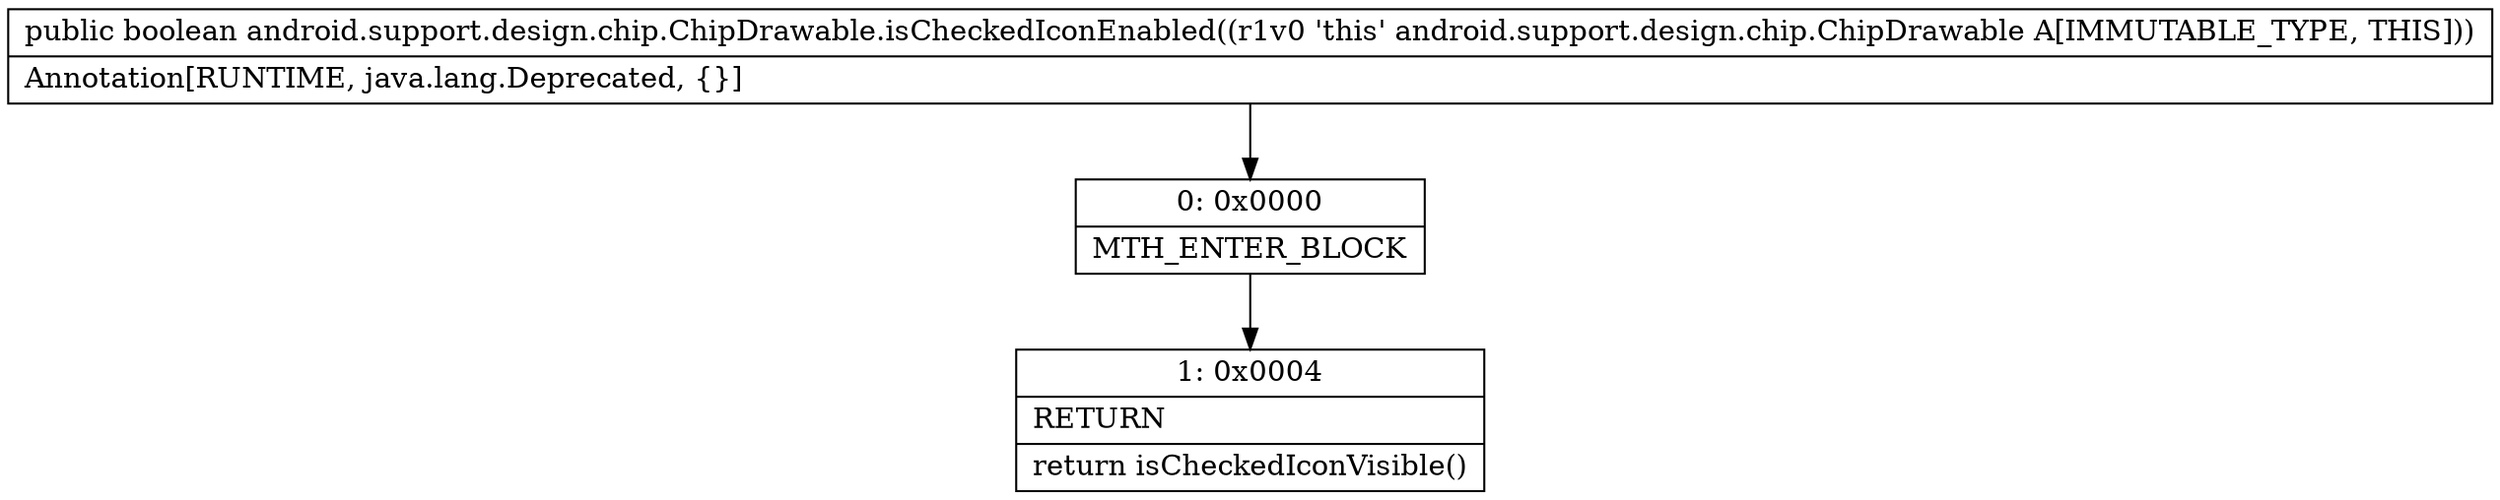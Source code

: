 digraph "CFG forandroid.support.design.chip.ChipDrawable.isCheckedIconEnabled()Z" {
Node_0 [shape=record,label="{0\:\ 0x0000|MTH_ENTER_BLOCK\l}"];
Node_1 [shape=record,label="{1\:\ 0x0004|RETURN\l|return isCheckedIconVisible()\l}"];
MethodNode[shape=record,label="{public boolean android.support.design.chip.ChipDrawable.isCheckedIconEnabled((r1v0 'this' android.support.design.chip.ChipDrawable A[IMMUTABLE_TYPE, THIS]))  | Annotation[RUNTIME, java.lang.Deprecated, \{\}]\l}"];
MethodNode -> Node_0;
Node_0 -> Node_1;
}


